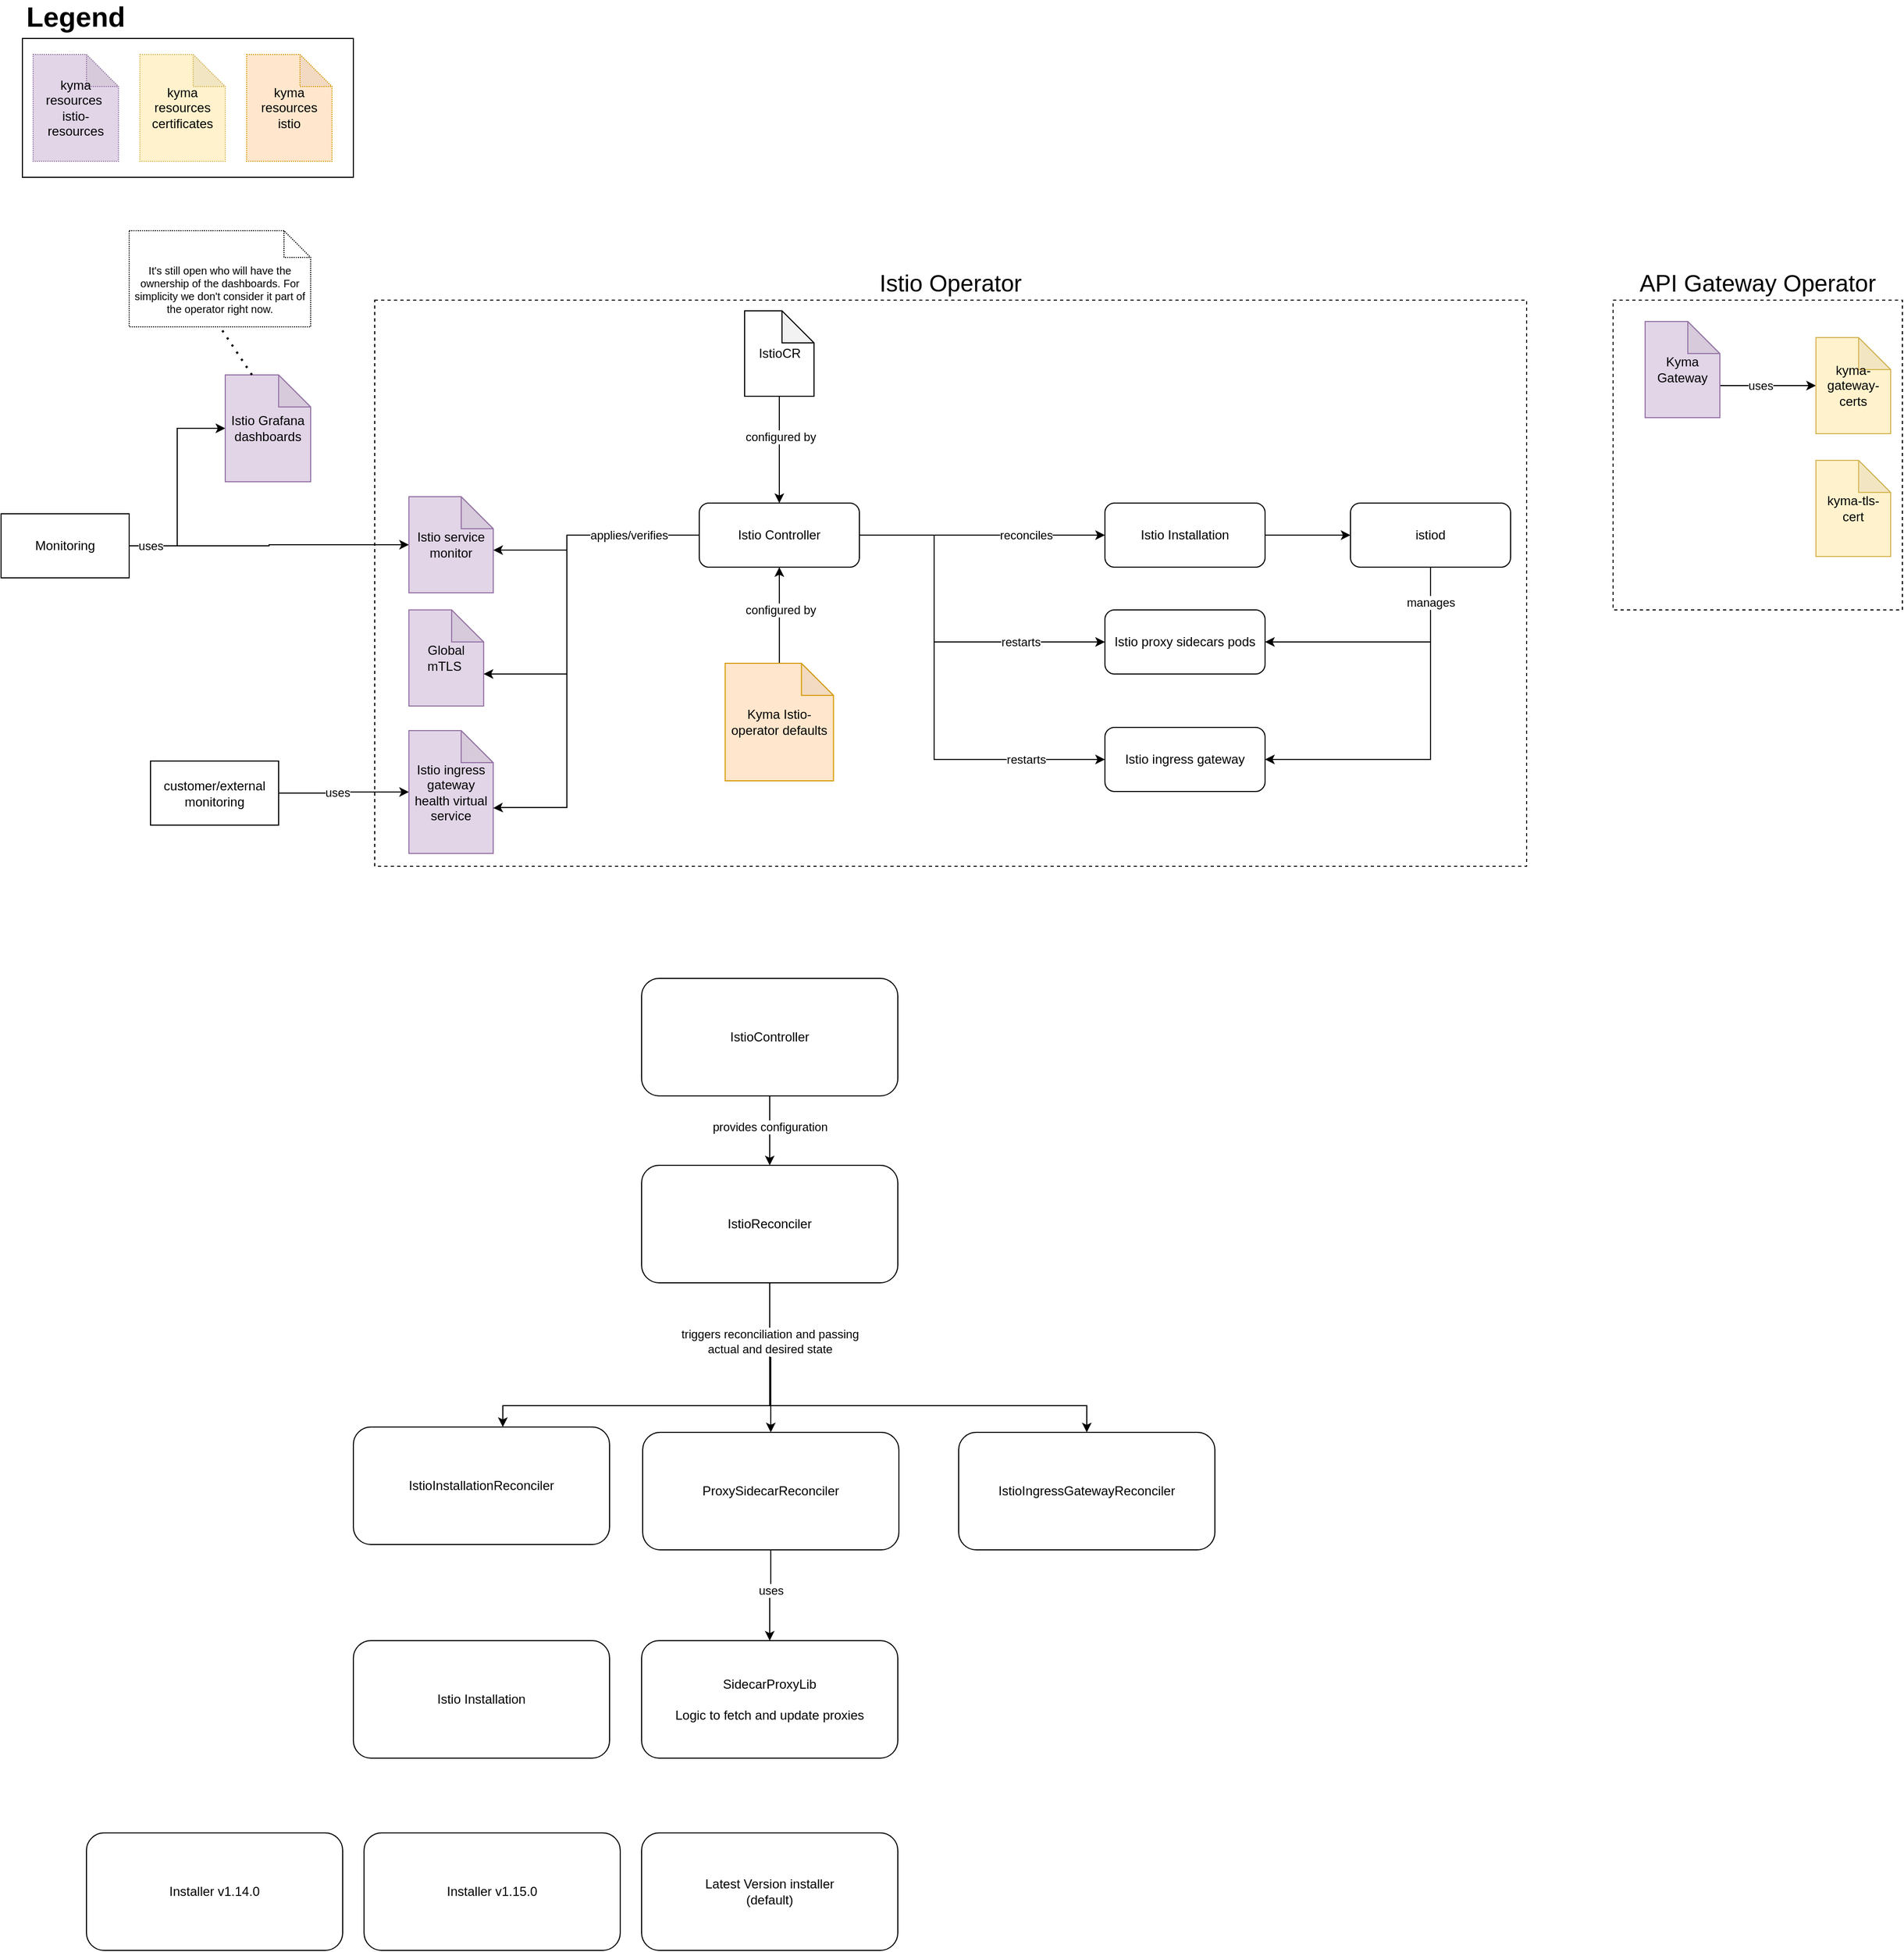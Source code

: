 <mxfile version="20.5.3" type="embed"><diagram id="23iRSUPoRavnBvh4doch" name="Page-1"><mxGraphModel dx="2084" dy="1133" grid="1" gridSize="10" guides="1" tooltips="1" connect="1" arrows="1" fold="1" page="1" pageScale="1" pageWidth="827" pageHeight="1169" math="0" shadow="0"><root><mxCell id="0"/><mxCell id="1" parent="0"/><mxCell id="156" style="edgeStyle=orthogonalEdgeStyle;rounded=0;orthogonalLoop=1;jettySize=auto;html=1;entryX=0;entryY=0.5;entryDx=0;entryDy=0;entryPerimeter=0;" edge="1" parent="1" source="32" target="28"><mxGeometry relative="1" as="geometry"/></mxCell><mxCell id="118" value="API Gateway Operator" style="rounded=0;whiteSpace=wrap;html=1;fillColor=none;labelPosition=center;verticalLabelPosition=top;align=center;verticalAlign=bottom;dashed=1;fontSize=22;" parent="1" vertex="1"><mxGeometry x="1550" y="345" width="271" height="290" as="geometry"/></mxCell><mxCell id="38" value="Istio Operator" style="rounded=0;whiteSpace=wrap;html=1;fillColor=none;labelPosition=center;verticalLabelPosition=top;align=center;verticalAlign=bottom;fontSize=22;dashed=1;" parent="1" vertex="1"><mxGeometry x="390" y="345" width="1079" height="530" as="geometry"/></mxCell><mxCell id="33" style="edgeStyle=orthogonalEdgeStyle;rounded=0;orthogonalLoop=1;jettySize=auto;html=1;entryX=1;entryY=0.5;entryDx=0;entryDy=0;startArrow=classic;startFill=1;endArrow=none;endFill=0;" parent="1" source="26" target="32" edge="1"><mxGeometry relative="1" as="geometry"/></mxCell><mxCell id="37" value="uses" style="edgeLabel;html=1;align=center;verticalAlign=middle;resizable=0;points=[];" parent="33" vertex="1" connectable="0"><mxGeometry x="0.219" y="1" relative="1" as="geometry"><mxPoint x="-26" y="33" as="offset"/></mxGeometry></mxCell><mxCell id="27" value="Global mTLS&amp;nbsp;" style="shape=note;whiteSpace=wrap;html=1;backgroundOutline=1;darkOpacity=0.05;fillColor=#e1d5e7;strokeColor=#9673a6;" parent="1" vertex="1"><mxGeometry x="422.05" y="635" width="70" height="90" as="geometry"/></mxCell><mxCell id="28" value="Istio service monitor" style="shape=note;whiteSpace=wrap;html=1;backgroundOutline=1;darkOpacity=0.05;fillColor=#e1d5e7;strokeColor=#9673a6;" parent="1" vertex="1"><mxGeometry x="422.05" y="529" width="79" height="90" as="geometry"/></mxCell><mxCell id="43" style="edgeStyle=orthogonalEdgeStyle;rounded=0;orthogonalLoop=1;jettySize=auto;html=1;entryX=1;entryY=0.5;entryDx=0;entryDy=0;fontSize=22;startArrow=classic;startFill=1;endArrow=none;endFill=0;" parent="1" source="29" target="42" edge="1"><mxGeometry relative="1" as="geometry"/></mxCell><mxCell id="44" value="uses" style="edgeLabel;html=1;align=center;verticalAlign=middle;resizable=0;points=[];fontSize=11;" parent="43" vertex="1" connectable="0"><mxGeometry x="0.112" y="-1" relative="1" as="geometry"><mxPoint as="offset"/></mxGeometry></mxCell><mxCell id="29" value="Istio ingress gateway health virtual service" style="shape=note;whiteSpace=wrap;html=1;backgroundOutline=1;darkOpacity=0.05;fillColor=#e1d5e7;strokeColor=#9673a6;" parent="1" vertex="1"><mxGeometry x="422.05" y="748" width="78.95" height="115" as="geometry"/></mxCell><mxCell id="32" value="Monitoring" style="whiteSpace=wrap;html=1;" parent="1" vertex="1"><mxGeometry x="40" y="545" width="120" height="60" as="geometry"/></mxCell><mxCell id="61" style="edgeStyle=orthogonalEdgeStyle;rounded=0;orthogonalLoop=1;jettySize=auto;html=1;entryX=0;entryY=0;entryDx=70;entryDy=60;entryPerimeter=0;" parent="1" target="27" edge="1"><mxGeometry relative="1" as="geometry"><mxPoint x="691" y="565.0" as="sourcePoint"/><mxPoint x="550" y="855" as="targetPoint"/><Array as="points"><mxPoint x="570" y="565"/><mxPoint x="570" y="695"/></Array></mxGeometry></mxCell><mxCell id="62" style="edgeStyle=orthogonalEdgeStyle;rounded=0;orthogonalLoop=1;jettySize=auto;html=1;entryX=0;entryY=0;entryDx=78.95;entryDy=72.5;entryPerimeter=0;" parent="1" target="29" edge="1"><mxGeometry relative="1" as="geometry"><mxPoint x="697" y="565" as="sourcePoint"/><mxPoint x="540" y="815" as="targetPoint"/><Array as="points"><mxPoint x="570" y="565"/><mxPoint x="570" y="820"/><mxPoint x="510" y="820"/></Array></mxGeometry></mxCell><mxCell id="2" value="Istio Controller" style="rounded=1;whiteSpace=wrap;html=1;" parent="1" vertex="1"><mxGeometry x="694" y="535" width="150" height="60" as="geometry"/></mxCell><mxCell id="4" style="edgeStyle=orthogonalEdgeStyle;rounded=0;orthogonalLoop=1;jettySize=auto;html=1;entryX=0.5;entryY=0;entryDx=0;entryDy=0;" parent="1" source="3" target="2" edge="1"><mxGeometry relative="1" as="geometry"/></mxCell><mxCell id="5" value="configured by" style="edgeLabel;html=1;align=center;verticalAlign=middle;resizable=0;points=[];" parent="4" vertex="1" connectable="0"><mxGeometry x="-0.243" y="1" relative="1" as="geometry"><mxPoint as="offset"/></mxGeometry></mxCell><mxCell id="3" value="IstioCR" style="shape=note;whiteSpace=wrap;html=1;backgroundOutline=1;darkOpacity=0.05;" parent="1" vertex="1"><mxGeometry x="736.5" y="355" width="65" height="80" as="geometry"/></mxCell><mxCell id="6" value="Istio Installation" style="rounded=1;whiteSpace=wrap;html=1;" parent="1" vertex="1"><mxGeometry x="1074" y="535" width="150" height="60" as="geometry"/></mxCell><mxCell id="7" style="edgeStyle=orthogonalEdgeStyle;rounded=0;orthogonalLoop=1;jettySize=auto;html=1;entryX=0;entryY=0.5;entryDx=0;entryDy=0;" parent="1" source="2" target="6" edge="1"><mxGeometry relative="1" as="geometry"/></mxCell><mxCell id="9" value="reconciles" style="edgeLabel;html=1;align=center;verticalAlign=middle;resizable=0;points=[];" parent="7" vertex="1" connectable="0"><mxGeometry x="-0.061" y="3" relative="1" as="geometry"><mxPoint x="48" y="3" as="offset"/></mxGeometry></mxCell><mxCell id="10" value="Istio proxy sidecars pods" style="rounded=1;whiteSpace=wrap;html=1;" parent="1" vertex="1"><mxGeometry x="1074" y="635" width="150" height="60" as="geometry"/></mxCell><mxCell id="11" style="edgeStyle=orthogonalEdgeStyle;rounded=0;orthogonalLoop=1;jettySize=auto;html=1;entryX=0;entryY=0.5;entryDx=0;entryDy=0;" parent="1" source="2" target="10" edge="1"><mxGeometry relative="1" as="geometry"><Array as="points"><mxPoint x="914" y="565"/><mxPoint x="914" y="665"/></Array></mxGeometry></mxCell><mxCell id="16" value="restarts" style="edgeLabel;html=1;align=center;verticalAlign=middle;resizable=0;points=[];" parent="11" vertex="1" connectable="0"><mxGeometry x="0.521" relative="1" as="geometry"><mxPoint as="offset"/></mxGeometry></mxCell><mxCell id="12" value="Istio ingress gateway" style="rounded=1;whiteSpace=wrap;html=1;" parent="1" vertex="1"><mxGeometry x="1074" y="745" width="150" height="60" as="geometry"/></mxCell><mxCell id="13" value="restarts" style="edgeStyle=orthogonalEdgeStyle;rounded=0;orthogonalLoop=1;jettySize=auto;html=1;entryX=0;entryY=0.5;entryDx=0;entryDy=0;" parent="1" source="2" target="12" edge="1"><mxGeometry x="0.664" relative="1" as="geometry"><Array as="points"><mxPoint x="914" y="565"/><mxPoint x="914" y="775"/></Array><mxPoint as="offset"/></mxGeometry></mxCell><mxCell id="20" style="edgeStyle=orthogonalEdgeStyle;rounded=0;orthogonalLoop=1;jettySize=auto;html=1;entryX=1;entryY=0.5;entryDx=0;entryDy=0;" parent="1" source="18" target="10" edge="1"><mxGeometry relative="1" as="geometry"><Array as="points"><mxPoint x="1379" y="665"/></Array></mxGeometry></mxCell><mxCell id="21" style="edgeStyle=orthogonalEdgeStyle;rounded=0;orthogonalLoop=1;jettySize=auto;html=1;entryX=1;entryY=0.5;entryDx=0;entryDy=0;" parent="1" source="18" target="12" edge="1"><mxGeometry relative="1" as="geometry"><Array as="points"><mxPoint x="1379" y="775"/></Array></mxGeometry></mxCell><mxCell id="22" value="manages" style="edgeLabel;html=1;align=center;verticalAlign=middle;resizable=0;points=[];" parent="21" vertex="1" connectable="0"><mxGeometry x="-0.802" relative="1" as="geometry"><mxPoint as="offset"/></mxGeometry></mxCell><mxCell id="18" value="istiod" style="rounded=1;whiteSpace=wrap;html=1;" parent="1" vertex="1"><mxGeometry x="1304" y="535" width="150" height="60" as="geometry"/></mxCell><mxCell id="19" value="" style="edgeStyle=orthogonalEdgeStyle;rounded=0;orthogonalLoop=1;jettySize=auto;html=1;" parent="1" source="6" target="18" edge="1"><mxGeometry relative="1" as="geometry"/></mxCell><mxCell id="26" value="Istio Grafana dashboards" style="shape=note;whiteSpace=wrap;html=1;backgroundOutline=1;darkOpacity=0.05;fillColor=#e1d5e7;strokeColor=#9673a6;" parent="1" vertex="1"><mxGeometry x="250" y="415" width="80" height="100" as="geometry"/></mxCell><mxCell id="42" value="customer/external monitoring" style="whiteSpace=wrap;html=1;" parent="1" vertex="1"><mxGeometry x="180" y="776.5" width="120" height="60" as="geometry"/></mxCell><mxCell id="146" style="edgeStyle=orthogonalEdgeStyle;rounded=0;orthogonalLoop=1;jettySize=auto;html=1;entryX=0;entryY=0;entryDx=70;entryDy=60;entryPerimeter=0;fontSize=22;startArrow=classic;startFill=1;endArrow=none;endFill=0;" parent="1" source="46" target="145" edge="1"><mxGeometry relative="1" as="geometry"/></mxCell><mxCell id="147" value="uses" style="edgeLabel;html=1;align=center;verticalAlign=middle;resizable=0;points=[];fontSize=11;" parent="146" vertex="1" connectable="0"><mxGeometry x="0.165" relative="1" as="geometry"><mxPoint as="offset"/></mxGeometry></mxCell><mxCell id="46" value="kyma-gateway-certs" style="shape=note;whiteSpace=wrap;html=1;backgroundOutline=1;darkOpacity=0.05;fillColor=#fff2cc;strokeColor=#d6b656;" parent="1" vertex="1"><mxGeometry x="1740" y="380" width="70" height="90" as="geometry"/></mxCell><mxCell id="47" value="kyma-tls-cert" style="shape=note;whiteSpace=wrap;html=1;backgroundOutline=1;darkOpacity=0.05;fillColor=#fff2cc;strokeColor=#d6b656;" parent="1" vertex="1"><mxGeometry x="1740" y="495" width="70" height="90" as="geometry"/></mxCell><mxCell id="58" style="edgeStyle=orthogonalEdgeStyle;rounded=0;orthogonalLoop=1;jettySize=auto;html=1;entryX=1;entryY=0.556;entryDx=0;entryDy=0;entryPerimeter=0;" parent="1" source="2" target="28" edge="1"><mxGeometry relative="1" as="geometry"><Array as="points"><mxPoint x="570" y="565"/><mxPoint x="570" y="579"/></Array></mxGeometry></mxCell><mxCell id="60" value="applies/verifies" style="edgeLabel;html=1;align=center;verticalAlign=middle;resizable=0;points=[];" parent="58" vertex="1" connectable="0"><mxGeometry x="-0.626" y="-2" relative="1" as="geometry"><mxPoint x="-28" y="2" as="offset"/></mxGeometry></mxCell><mxCell id="65" style="edgeStyle=orthogonalEdgeStyle;rounded=0;orthogonalLoop=1;jettySize=auto;html=1;entryX=0.5;entryY=1;entryDx=0;entryDy=0;" parent="1" source="63" target="2" edge="1"><mxGeometry relative="1" as="geometry"/></mxCell><mxCell id="66" value="configured by" style="edgeLabel;html=1;align=center;verticalAlign=middle;resizable=0;points=[];" parent="65" vertex="1" connectable="0"><mxGeometry x="0.119" y="-1" relative="1" as="geometry"><mxPoint as="offset"/></mxGeometry></mxCell><mxCell id="63" value="Kyma Istio-operator defaults" style="shape=note;whiteSpace=wrap;html=1;backgroundOutline=1;darkOpacity=0.05;fillColor=#ffe6cc;strokeColor=#d79b00;" parent="1" vertex="1"><mxGeometry x="718.25" y="685" width="101.5" height="110" as="geometry"/></mxCell><mxCell id="93" value="IstioController" style="rounded=1;whiteSpace=wrap;html=1;" parent="1" vertex="1"><mxGeometry x="640" y="980" width="240" height="110" as="geometry"/></mxCell><mxCell id="113" style="edgeStyle=orthogonalEdgeStyle;rounded=0;orthogonalLoop=1;jettySize=auto;html=1;startArrow=classic;startFill=1;endArrow=none;endFill=0;" parent="1" source="94" edge="1"><mxGeometry relative="1" as="geometry"><mxPoint x="760.0" y="1325" as="targetPoint"/><Array as="points"><mxPoint x="510" y="1380"/><mxPoint x="760" y="1380"/></Array></mxGeometry></mxCell><mxCell id="94" value="IstioInstallationReconciler" style="rounded=1;whiteSpace=wrap;html=1;" parent="1" vertex="1"><mxGeometry x="370" y="1400" width="240" height="110" as="geometry"/></mxCell><mxCell id="98" style="edgeStyle=orthogonalEdgeStyle;rounded=0;orthogonalLoop=1;jettySize=auto;html=1;entryX=0.5;entryY=1;entryDx=0;entryDy=0;startArrow=classic;startFill=1;endArrow=none;endFill=0;" parent="1" source="95" target="93" edge="1"><mxGeometry relative="1" as="geometry"/></mxCell><mxCell id="99" value="provides configuration" style="edgeLabel;html=1;align=center;verticalAlign=middle;resizable=0;points=[];" parent="98" vertex="1" connectable="0"><mxGeometry x="0.103" relative="1" as="geometry"><mxPoint as="offset"/></mxGeometry></mxCell><mxCell id="95" value="IstioReconciler" style="rounded=1;whiteSpace=wrap;html=1;" parent="1" vertex="1"><mxGeometry x="640" y="1155" width="240" height="110" as="geometry"/></mxCell><mxCell id="105" style="edgeStyle=orthogonalEdgeStyle;rounded=0;orthogonalLoop=1;jettySize=auto;html=1;entryX=0.5;entryY=1;entryDx=0;entryDy=0;startArrow=classic;startFill=1;endArrow=none;endFill=0;" parent="1" source="102" target="103" edge="1"><mxGeometry relative="1" as="geometry"/></mxCell><mxCell id="106" value="uses" style="edgeLabel;html=1;align=center;verticalAlign=middle;resizable=0;points=[];" parent="105" vertex="1" connectable="0"><mxGeometry x="0.117" relative="1" as="geometry"><mxPoint as="offset"/></mxGeometry></mxCell><mxCell id="102" value="SidecarProxyLib&lt;br&gt;&lt;br&gt;Logic to fetch and update proxies" style="rounded=1;whiteSpace=wrap;html=1;" parent="1" vertex="1"><mxGeometry x="640" y="1600" width="240" height="110" as="geometry"/></mxCell><mxCell id="110" style="edgeStyle=orthogonalEdgeStyle;rounded=0;orthogonalLoop=1;jettySize=auto;html=1;entryX=0.5;entryY=1;entryDx=0;entryDy=0;startArrow=classic;startFill=1;endArrow=none;endFill=0;" parent="1" source="103" target="95" edge="1"><mxGeometry relative="1" as="geometry"/></mxCell><mxCell id="103" value="ProxySidecarReconciler" style="rounded=1;whiteSpace=wrap;html=1;" parent="1" vertex="1"><mxGeometry x="641" y="1405" width="240" height="110" as="geometry"/></mxCell><mxCell id="111" style="edgeStyle=orthogonalEdgeStyle;rounded=0;orthogonalLoop=1;jettySize=auto;html=1;entryX=0.5;entryY=1;entryDx=0;entryDy=0;startArrow=classic;startFill=1;endArrow=none;endFill=0;" parent="1" source="107" target="95" edge="1"><mxGeometry relative="1" as="geometry"><Array as="points"><mxPoint x="1057" y="1380"/><mxPoint x="760" y="1380"/></Array></mxGeometry></mxCell><mxCell id="115" value="triggers reconciliation and passing &lt;br&gt;actual and desired state" style="edgeLabel;html=1;align=center;verticalAlign=middle;resizable=0;points=[];" parent="111" vertex="1" connectable="0"><mxGeometry x="0.61" y="-1" relative="1" as="geometry"><mxPoint x="-1" y="-30" as="offset"/></mxGeometry></mxCell><mxCell id="107" value="IstioIngressGatewayReconciler" style="rounded=1;whiteSpace=wrap;html=1;" parent="1" vertex="1"><mxGeometry x="937" y="1405" width="240" height="110" as="geometry"/></mxCell><mxCell id="119" value="kyma resources&amp;nbsp; istio-resources" style="shape=note;whiteSpace=wrap;html=1;backgroundOutline=1;darkOpacity=0.05;dashed=1;dashPattern=1 1;fillColor=#e1d5e7;strokeColor=#9673a6;" parent="1" vertex="1"><mxGeometry x="70" y="115" width="80" height="100" as="geometry"/></mxCell><mxCell id="120" value="Legend" style="text;html=1;strokeColor=none;fillColor=none;align=center;verticalAlign=middle;whiteSpace=wrap;rounded=0;dashed=1;dashPattern=1 1;fontSize=26;fontStyle=1" parent="1" vertex="1"><mxGeometry x="80" y="65" width="60" height="30" as="geometry"/></mxCell><mxCell id="140" value="&lt;span style=&quot;background-color: rgb(255, 255, 255); font-size: 10px;&quot;&gt;It's still open who will have the ownership of the dashboards. For simplicity we don't consider it part of the operator right now.&lt;/span&gt;" style="shape=note2;boundedLbl=1;whiteSpace=wrap;html=1;size=25;verticalAlign=top;align=center;dashed=1;dashPattern=1 1;fontSize=10;fillColor=none;" parent="1" vertex="1"><mxGeometry x="160" y="280" width="170" height="90" as="geometry"/></mxCell><mxCell id="141" value="" style="endArrow=none;dashed=1;html=1;dashPattern=1 3;strokeWidth=2;rounded=0;fontSize=10;entryX=0.5;entryY=1;entryDx=0;entryDy=0;entryPerimeter=0;exitX=0;exitY=0;exitDx=25;exitDy=0;exitPerimeter=0;" parent="1" source="26" target="140" edge="1"><mxGeometry width="50" height="50" relative="1" as="geometry"><mxPoint x="20" y="470" as="sourcePoint"/><mxPoint x="70" y="420" as="targetPoint"/></mxGeometry></mxCell><mxCell id="142" value="kyma resources certificates" style="shape=note;whiteSpace=wrap;html=1;backgroundOutline=1;darkOpacity=0.05;dashed=1;dashPattern=1 1;fillColor=#fff2cc;strokeColor=#d6b656;" parent="1" vertex="1"><mxGeometry x="170" y="115" width="80" height="100" as="geometry"/></mxCell><mxCell id="145" value="Kyma Gateway" style="shape=note;whiteSpace=wrap;html=1;backgroundOutline=1;darkOpacity=0.05;fillColor=#e1d5e7;strokeColor=#9673a6;" parent="1" vertex="1"><mxGeometry x="1580" y="365" width="70" height="90" as="geometry"/></mxCell><mxCell id="148" value="Istio Installation" style="rounded=1;whiteSpace=wrap;html=1;" parent="1" vertex="1"><mxGeometry x="370" y="1600" width="240" height="110" as="geometry"/></mxCell><mxCell id="150" value="Latest Version installer&lt;br&gt;(default)" style="rounded=1;whiteSpace=wrap;html=1;" parent="1" vertex="1"><mxGeometry x="640" y="1780" width="240" height="110" as="geometry"/></mxCell><mxCell id="152" value="Installer v1.14.0" style="rounded=1;whiteSpace=wrap;html=1;" parent="1" vertex="1"><mxGeometry x="120" y="1780" width="240" height="110" as="geometry"/></mxCell><mxCell id="153" value="Installer v1.15.0" style="rounded=1;whiteSpace=wrap;html=1;" parent="1" vertex="1"><mxGeometry x="380" y="1780" width="240" height="110" as="geometry"/></mxCell><mxCell id="159" value="" style="rounded=0;whiteSpace=wrap;html=1;fillColor=none;" vertex="1" parent="1"><mxGeometry x="60" y="100" width="310" height="130" as="geometry"/></mxCell><mxCell id="157" value="kyma resources&lt;br&gt;istio" style="shape=note;whiteSpace=wrap;html=1;backgroundOutline=1;darkOpacity=0.05;dashed=1;dashPattern=1 1;fillColor=#ffe6cc;strokeColor=#d79b00;" vertex="1" parent="1"><mxGeometry x="270" y="115" width="80" height="100" as="geometry"/></mxCell></root></mxGraphModel></diagram></mxfile>